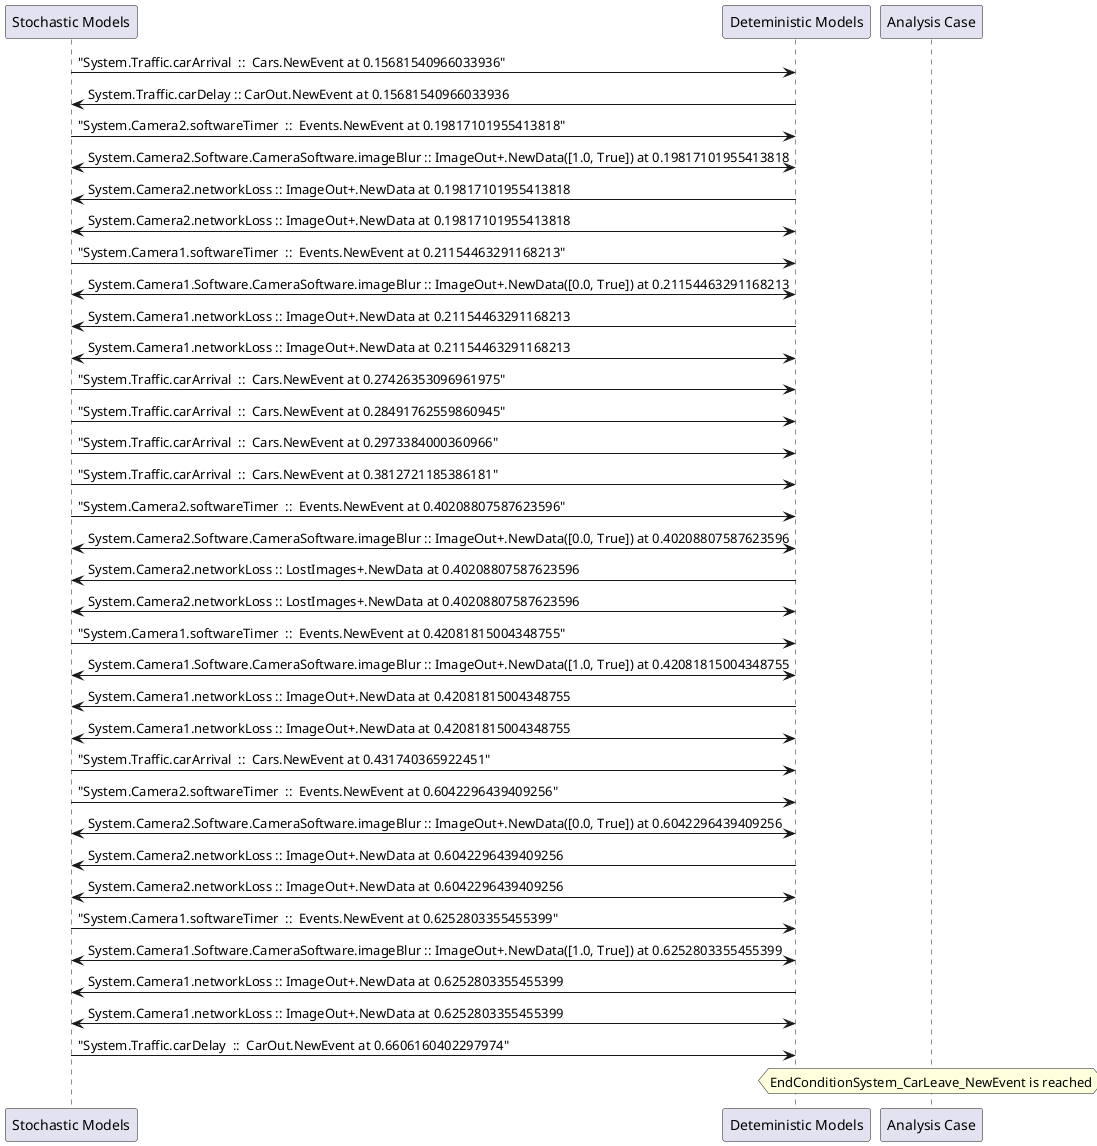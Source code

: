 
	@startuml
	participant "Stochastic Models" as stochmodel
	participant "Deteministic Models" as detmodel
	participant "Analysis Case" as analysis
	{3836_stop} stochmodel -> detmodel : "System.Traffic.carArrival  ::  Cars.NewEvent at 0.15681540966033936"
{3847_start} detmodel -> stochmodel : System.Traffic.carDelay :: CarOut.NewEvent at 0.15681540966033936
{3821_stop} stochmodel -> detmodel : "System.Camera2.softwareTimer  ::  Events.NewEvent at 0.19817101955413818"
detmodel <-> stochmodel : System.Camera2.Software.CameraSoftware.imageBlur :: ImageOut+.NewData([1.0, True]) at 0.19817101955413818
detmodel -> stochmodel : System.Camera2.networkLoss :: ImageOut+.NewData at 0.19817101955413818
detmodel <-> stochmodel : System.Camera2.networkLoss :: ImageOut+.NewData at 0.19817101955413818
{3805_stop} stochmodel -> detmodel : "System.Camera1.softwareTimer  ::  Events.NewEvent at 0.21154463291168213"
detmodel <-> stochmodel : System.Camera1.Software.CameraSoftware.imageBlur :: ImageOut+.NewData([0.0, True]) at 0.21154463291168213
detmodel -> stochmodel : System.Camera1.networkLoss :: ImageOut+.NewData at 0.21154463291168213
detmodel <-> stochmodel : System.Camera1.networkLoss :: ImageOut+.NewData at 0.21154463291168213
{3837_stop} stochmodel -> detmodel : "System.Traffic.carArrival  ::  Cars.NewEvent at 0.27426353096961975"
{3838_stop} stochmodel -> detmodel : "System.Traffic.carArrival  ::  Cars.NewEvent at 0.28491762559860945"
{3839_stop} stochmodel -> detmodel : "System.Traffic.carArrival  ::  Cars.NewEvent at 0.2973384000360966"
{3840_stop} stochmodel -> detmodel : "System.Traffic.carArrival  ::  Cars.NewEvent at 0.3812721185386181"
{3822_stop} stochmodel -> detmodel : "System.Camera2.softwareTimer  ::  Events.NewEvent at 0.40208807587623596"
detmodel <-> stochmodel : System.Camera2.Software.CameraSoftware.imageBlur :: ImageOut+.NewData([0.0, True]) at 0.40208807587623596
detmodel -> stochmodel : System.Camera2.networkLoss :: LostImages+.NewData at 0.40208807587623596
detmodel <-> stochmodel : System.Camera2.networkLoss :: LostImages+.NewData at 0.40208807587623596
{3806_stop} stochmodel -> detmodel : "System.Camera1.softwareTimer  ::  Events.NewEvent at 0.42081815004348755"
detmodel <-> stochmodel : System.Camera1.Software.CameraSoftware.imageBlur :: ImageOut+.NewData([1.0, True]) at 0.42081815004348755
detmodel -> stochmodel : System.Camera1.networkLoss :: ImageOut+.NewData at 0.42081815004348755
detmodel <-> stochmodel : System.Camera1.networkLoss :: ImageOut+.NewData at 0.42081815004348755
{3841_stop} stochmodel -> detmodel : "System.Traffic.carArrival  ::  Cars.NewEvent at 0.431740365922451"
{3823_stop} stochmodel -> detmodel : "System.Camera2.softwareTimer  ::  Events.NewEvent at 0.6042296439409256"
detmodel <-> stochmodel : System.Camera2.Software.CameraSoftware.imageBlur :: ImageOut+.NewData([0.0, True]) at 0.6042296439409256
detmodel -> stochmodel : System.Camera2.networkLoss :: ImageOut+.NewData at 0.6042296439409256
detmodel <-> stochmodel : System.Camera2.networkLoss :: ImageOut+.NewData at 0.6042296439409256
{3807_stop} stochmodel -> detmodel : "System.Camera1.softwareTimer  ::  Events.NewEvent at 0.6252803355455399"
detmodel <-> stochmodel : System.Camera1.Software.CameraSoftware.imageBlur :: ImageOut+.NewData([1.0, True]) at 0.6252803355455399
detmodel -> stochmodel : System.Camera1.networkLoss :: ImageOut+.NewData at 0.6252803355455399
detmodel <-> stochmodel : System.Camera1.networkLoss :: ImageOut+.NewData at 0.6252803355455399
{3847_stop} stochmodel -> detmodel : "System.Traffic.carDelay  ::  CarOut.NewEvent at 0.6606160402297974"
{3847_start} <-> {3847_stop} : delay
hnote over analysis 
EndConditionSystem_CarLeave_NewEvent is reached
endnote
@enduml